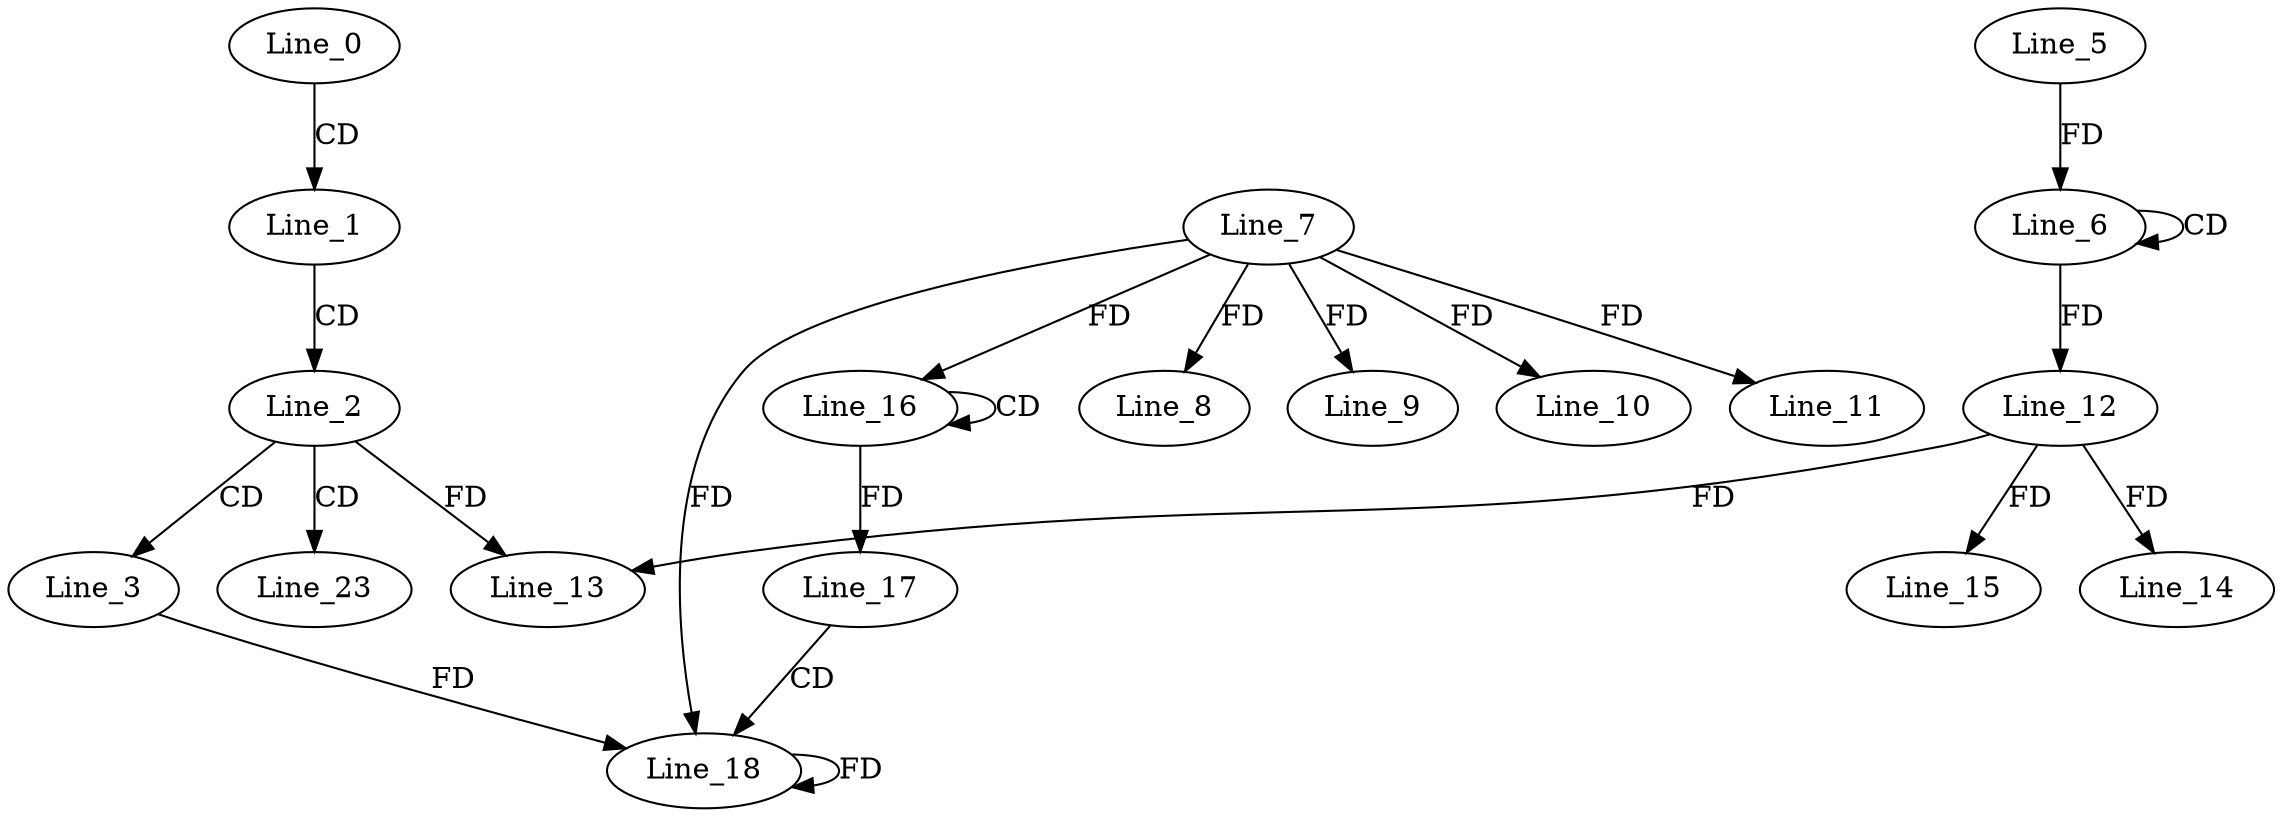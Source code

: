 digraph G {
  Line_0;
  Line_1;
  Line_2;
  Line_3;
  Line_6;
  Line_6;
  Line_5;
  Line_7;
  Line_8;
  Line_9;
  Line_10;
  Line_11;
  Line_12;
  Line_12;
  Line_13;
  Line_14;
  Line_15;
  Line_16;
  Line_16;
  Line_17;
  Line_18;
  Line_18;
  Line_23;
  Line_0 -> Line_1 [ label="CD" ];
  Line_1 -> Line_2 [ label="CD" ];
  Line_2 -> Line_3 [ label="CD" ];
  Line_6 -> Line_6 [ label="CD" ];
  Line_5 -> Line_6 [ label="FD" ];
  Line_7 -> Line_8 [ label="FD" ];
  Line_7 -> Line_9 [ label="FD" ];
  Line_7 -> Line_10 [ label="FD" ];
  Line_7 -> Line_11 [ label="FD" ];
  Line_6 -> Line_12 [ label="FD" ];
  Line_12 -> Line_13 [ label="FD" ];
  Line_2 -> Line_13 [ label="FD" ];
  Line_12 -> Line_14 [ label="FD" ];
  Line_12 -> Line_15 [ label="FD" ];
  Line_16 -> Line_16 [ label="CD" ];
  Line_7 -> Line_16 [ label="FD" ];
  Line_16 -> Line_17 [ label="FD" ];
  Line_17 -> Line_18 [ label="CD" ];
  Line_3 -> Line_18 [ label="FD" ];
  Line_18 -> Line_18 [ label="FD" ];
  Line_7 -> Line_18 [ label="FD" ];
  Line_2 -> Line_23 [ label="CD" ];
}
